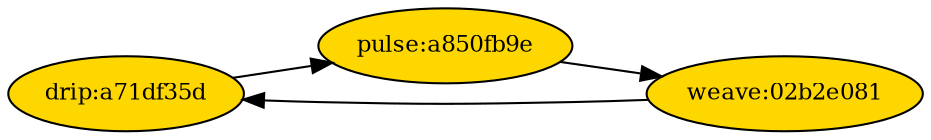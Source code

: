digraph intermesh { 
    rankdir=LR; 
    node [shape=ellipse,fontsize=11,style=filled,fillcolor=gold];
    "drip:a71df35d" -> "pulse:a850fb9e";
    "pulse:a850fb9e" -> "weave:02b2e081";
    "weave:02b2e081" -> "drip:a71df35d";
}
